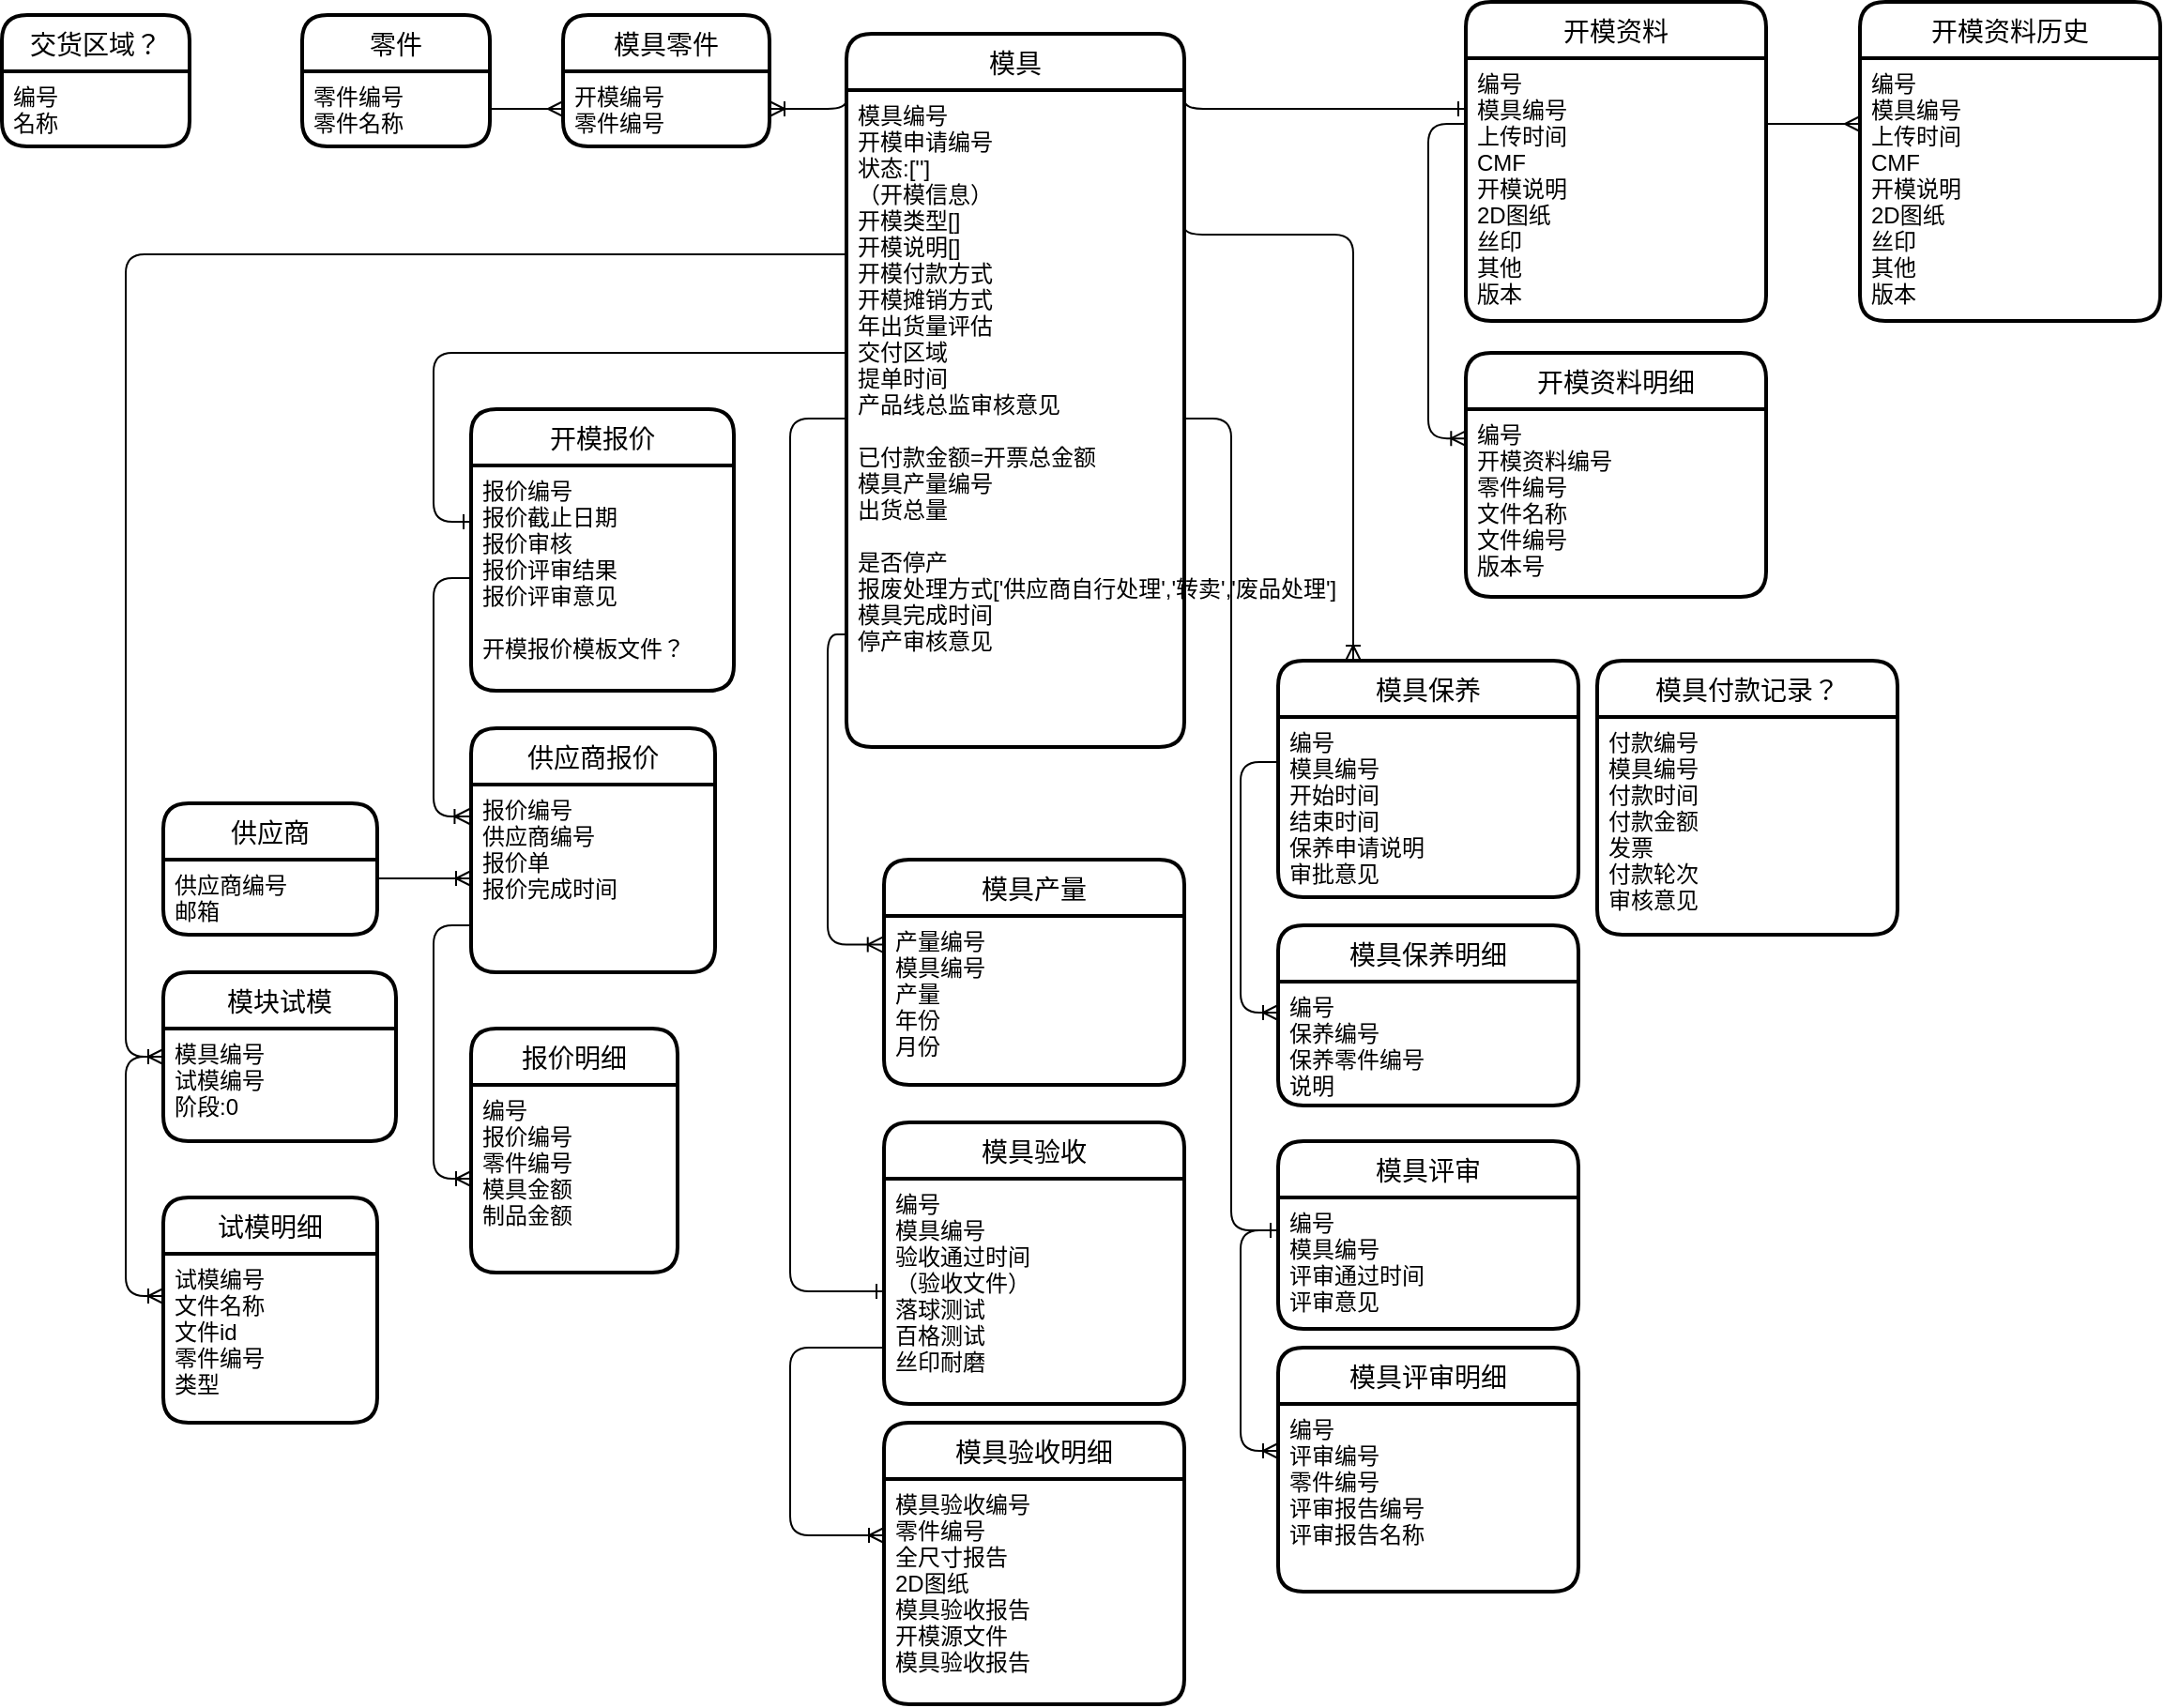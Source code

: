 <mxfile version="12.9.5" type="github">
  <diagram id="NsPrAINzQS3ARWFUSx2h" name="类图">
    <mxGraphModel dx="518" dy="290" grid="1" gridSize="10" guides="1" tooltips="1" connect="1" arrows="1" fold="1" page="1" pageScale="1" pageWidth="827" pageHeight="1169" math="0" shadow="0">
      <root>
        <mxCell id="0" />
        <mxCell id="1" parent="0" />
        <mxCell id="4ZtbwT0k7VQaQEq-_F7P-45" value="" style="edgeStyle=orthogonalEdgeStyle;fontSize=12;html=1;endArrow=none;startArrow=ERoneToMany;startFill=0;endFill=0;entryX=0;entryY=0.5;entryDx=0;entryDy=0;exitX=-0.006;exitY=0.17;exitDx=0;exitDy=0;exitPerimeter=0;" parent="1" source="4ZtbwT0k7VQaQEq-_F7P-41" target="4ZtbwT0k7VQaQEq-_F7P-38" edge="1">
          <mxGeometry width="100" height="100" relative="1" as="geometry">
            <mxPoint x="300" y="443" as="sourcePoint" />
            <mxPoint x="250" y="240" as="targetPoint" />
            <Array as="points">
              <mxPoint x="290" y="437" />
              <mxPoint x="290" y="310" />
            </Array>
          </mxGeometry>
        </mxCell>
        <mxCell id="4ZtbwT0k7VQaQEq-_F7P-37" value="开模报价" style="swimlane;childLayout=stackLayout;horizontal=1;startSize=30;horizontalStack=0;rounded=1;fontSize=14;fontStyle=0;strokeWidth=2;resizeParent=0;resizeLast=1;shadow=0;dashed=0;align=center;" parent="1" vertex="1">
          <mxGeometry x="310" y="220" width="140" height="150" as="geometry">
            <mxRectangle x="310" y="220" width="90" height="30" as="alternateBounds" />
          </mxGeometry>
        </mxCell>
        <mxCell id="4ZtbwT0k7VQaQEq-_F7P-38" value="报价编号&#xa;报价截止日期&#xa;报价审核&#xa;报价评审结果&#xa;报价评审意见&#xa;&#xa;开模报价模板文件？" style="align=left;strokeColor=none;fillColor=none;spacingLeft=4;fontSize=12;verticalAlign=top;resizable=0;rotatable=0;part=1;" parent="4ZtbwT0k7VQaQEq-_F7P-37" vertex="1">
          <mxGeometry y="30" width="140" height="120" as="geometry" />
        </mxCell>
        <mxCell id="phaZ8rM3X3tsjUS_MmY6-9" style="edgeStyle=orthogonalEdgeStyle;rounded=1;orthogonalLoop=1;jettySize=auto;html=1;startArrow=none;startFill=0;endArrow=ERoneToMany;endFill=0;elbow=vertical;strokeColor=#000000;entryX=-0.004;entryY=0.17;entryDx=0;entryDy=0;entryPerimeter=0;" edge="1" parent="1" source="4ZtbwT0k7VQaQEq-_F7P-36" target="4ZtbwT0k7VQaQEq-_F7P-68">
          <mxGeometry relative="1" as="geometry">
            <mxPoint x="529" y="270" as="sourcePoint" />
            <mxPoint x="520" y="430" as="targetPoint" />
            <Array as="points">
              <mxPoint x="500" y="340" />
              <mxPoint x="500" y="505" />
            </Array>
          </mxGeometry>
        </mxCell>
        <mxCell id="phaZ8rM3X3tsjUS_MmY6-15" style="edgeStyle=orthogonalEdgeStyle;rounded=1;orthogonalLoop=1;jettySize=auto;html=1;exitX=1;exitY=0.25;exitDx=0;exitDy=0;entryX=0;entryY=0.5;entryDx=0;entryDy=0;startArrow=none;startFill=0;endArrow=ERoneToMany;endFill=0;strokeColor=#000000;" edge="1" parent="1" source="phaZ8rM3X3tsjUS_MmY6-7" target="4ZtbwT0k7VQaQEq-_F7P-41">
          <mxGeometry relative="1" as="geometry" />
        </mxCell>
        <mxCell id="phaZ8rM3X3tsjUS_MmY6-18" style="edgeStyle=orthogonalEdgeStyle;rounded=1;orthogonalLoop=1;jettySize=auto;html=1;exitX=0.998;exitY=0.19;exitDx=0;exitDy=0;startArrow=none;startFill=0;endArrow=ERoneToMany;endFill=0;strokeColor=#000000;exitPerimeter=0;entryX=0.25;entryY=0;entryDx=0;entryDy=0;" edge="1" parent="1" source="4ZtbwT0k7VQaQEq-_F7P-36" target="phaZ8rM3X3tsjUS_MmY6-16">
          <mxGeometry relative="1" as="geometry">
            <mxPoint x="870" y="330" as="targetPoint" />
            <Array as="points">
              <mxPoint x="780" y="127" />
            </Array>
          </mxGeometry>
        </mxCell>
        <mxCell id="phaZ8rM3X3tsjUS_MmY6-39" style="edgeStyle=orthogonalEdgeStyle;rounded=1;orthogonalLoop=1;jettySize=auto;html=1;exitX=0;exitY=0.25;exitDx=0;exitDy=0;entryX=0;entryY=0.25;entryDx=0;entryDy=0;startArrow=none;startFill=0;endArrow=ERoneToMany;endFill=0;strokeColor=#000000;" edge="1" parent="1" source="phaZ8rM3X3tsjUS_MmY6-22" target="phaZ8rM3X3tsjUS_MmY6-26">
          <mxGeometry relative="1" as="geometry" />
        </mxCell>
        <mxCell id="phaZ8rM3X3tsjUS_MmY6-48" value="模具验收" style="swimlane;childLayout=stackLayout;horizontal=1;startSize=30;horizontalStack=0;rounded=1;fontSize=14;fontStyle=0;strokeWidth=2;resizeParent=0;resizeLast=1;shadow=0;dashed=0;align=center;" vertex="1" parent="1">
          <mxGeometry x="530" y="600" width="160" height="150" as="geometry">
            <mxRectangle x="530" y="600" width="90" height="30" as="alternateBounds" />
          </mxGeometry>
        </mxCell>
        <mxCell id="phaZ8rM3X3tsjUS_MmY6-49" value="编号&#xa;模具编号&#xa;验收通过时间&#xa;（验收文件）&#xa;落球测试&#xa;百格测试&#xa;丝印耐磨&#xa;" style="align=left;strokeColor=none;fillColor=none;spacingLeft=4;fontSize=12;verticalAlign=top;resizable=0;rotatable=0;part=1;" vertex="1" parent="phaZ8rM3X3tsjUS_MmY6-48">
          <mxGeometry y="30" width="160" height="120" as="geometry" />
        </mxCell>
        <mxCell id="phaZ8rM3X3tsjUS_MmY6-50" style="edgeStyle=orthogonalEdgeStyle;rounded=1;orthogonalLoop=1;jettySize=auto;html=1;exitX=0;exitY=0.5;exitDx=0;exitDy=0;entryX=0;entryY=0.5;entryDx=0;entryDy=0;startArrow=none;startFill=0;endArrow=ERone;endFill=0;strokeColor=#000000;fontColor=#BBBBBB;" edge="1" parent="1" source="4ZtbwT0k7VQaQEq-_F7P-36" target="phaZ8rM3X3tsjUS_MmY6-49">
          <mxGeometry relative="1" as="geometry">
            <Array as="points">
              <mxPoint x="480" y="225" />
              <mxPoint x="480" y="690" />
            </Array>
          </mxGeometry>
        </mxCell>
        <mxCell id="phaZ8rM3X3tsjUS_MmY6-54" style="edgeStyle=orthogonalEdgeStyle;rounded=1;orthogonalLoop=1;jettySize=auto;html=1;exitX=0;exitY=0.75;exitDx=0;exitDy=0;entryX=0;entryY=0.25;entryDx=0;entryDy=0;startArrow=none;startFill=0;endArrow=ERoneToMany;endFill=0;strokeColor=#000000;fontColor=#BBBBBB;" edge="1" parent="1" source="phaZ8rM3X3tsjUS_MmY6-49" target="phaZ8rM3X3tsjUS_MmY6-53">
          <mxGeometry relative="1" as="geometry">
            <Array as="points">
              <mxPoint x="480" y="720" />
              <mxPoint x="480" y="820" />
            </Array>
          </mxGeometry>
        </mxCell>
        <mxCell id="phaZ8rM3X3tsjUS_MmY6-63" style="edgeStyle=orthogonalEdgeStyle;rounded=1;orthogonalLoop=1;jettySize=auto;html=1;exitX=0;exitY=0.25;exitDx=0;exitDy=0;entryX=0;entryY=0.25;entryDx=0;entryDy=0;startArrow=none;startFill=0;endArrow=ERoneToMany;endFill=0;strokeColor=#000000;fontColor=#BBBBBB;" edge="1" parent="1" source="phaZ8rM3X3tsjUS_MmY6-60" target="phaZ8rM3X3tsjUS_MmY6-62">
          <mxGeometry relative="1" as="geometry" />
        </mxCell>
        <mxCell id="phaZ8rM3X3tsjUS_MmY6-64" style="edgeStyle=orthogonalEdgeStyle;rounded=1;orthogonalLoop=1;jettySize=auto;html=1;exitX=1;exitY=0.5;exitDx=0;exitDy=0;entryX=0;entryY=0.25;entryDx=0;entryDy=0;startArrow=none;startFill=0;endArrow=ERone;endFill=0;strokeColor=#000000;fontColor=#BBBBBB;" edge="1" parent="1" source="4ZtbwT0k7VQaQEq-_F7P-36" target="phaZ8rM3X3tsjUS_MmY6-60">
          <mxGeometry relative="1" as="geometry" />
        </mxCell>
        <mxCell id="phaZ8rM3X3tsjUS_MmY6-45" value="模具付款记录？" style="swimlane;childLayout=stackLayout;horizontal=1;startSize=30;horizontalStack=0;rounded=1;fontSize=14;fontStyle=0;strokeWidth=2;resizeParent=0;resizeLast=1;shadow=0;dashed=0;align=center;" vertex="1" parent="1">
          <mxGeometry x="910" y="354" width="160" height="146" as="geometry">
            <mxRectangle x="740" y="510" width="140" height="30" as="alternateBounds" />
          </mxGeometry>
        </mxCell>
        <mxCell id="phaZ8rM3X3tsjUS_MmY6-46" value="付款编号&#xa;模具编号&#xa;付款时间&#xa;付款金额&#xa;发票&#xa;付款轮次&#xa;审核意见" style="align=left;strokeColor=none;fillColor=none;spacingLeft=4;fontSize=12;verticalAlign=top;resizable=0;rotatable=0;part=1;" vertex="1" parent="phaZ8rM3X3tsjUS_MmY6-45">
          <mxGeometry y="30" width="160" height="116" as="geometry" />
        </mxCell>
        <mxCell id="phaZ8rM3X3tsjUS_MmY6-61" value="模具评审明细" style="swimlane;childLayout=stackLayout;horizontal=1;startSize=30;horizontalStack=0;rounded=1;fontSize=14;fontStyle=0;strokeWidth=2;resizeParent=0;resizeLast=1;shadow=0;dashed=0;align=center;" vertex="1" parent="1">
          <mxGeometry x="740" y="720" width="160" height="130" as="geometry">
            <mxRectangle x="710" y="600" width="90" height="30" as="alternateBounds" />
          </mxGeometry>
        </mxCell>
        <mxCell id="phaZ8rM3X3tsjUS_MmY6-62" value="编号&#xa;评审编号&#xa;零件编号&#xa;评审报告编号&#xa;评审报告名称&#xa;" style="align=left;strokeColor=none;fillColor=none;spacingLeft=4;fontSize=12;verticalAlign=top;resizable=0;rotatable=0;part=1;" vertex="1" parent="phaZ8rM3X3tsjUS_MmY6-61">
          <mxGeometry y="30" width="160" height="100" as="geometry" />
        </mxCell>
        <mxCell id="phaZ8rM3X3tsjUS_MmY6-79" style="edgeStyle=orthogonalEdgeStyle;rounded=1;orthogonalLoop=1;jettySize=auto;html=1;exitX=1;exitY=0;exitDx=0;exitDy=0;startArrow=none;startFill=0;endArrow=ERone;endFill=0;strokeColor=#000000;fontColor=#BBBBBB;" edge="1" parent="1" source="4ZtbwT0k7VQaQEq-_F7P-36" target="phaZ8rM3X3tsjUS_MmY6-74">
          <mxGeometry relative="1" as="geometry">
            <Array as="points">
              <mxPoint x="755" y="60" />
              <mxPoint x="755" y="60" />
            </Array>
          </mxGeometry>
        </mxCell>
        <mxCell id="phaZ8rM3X3tsjUS_MmY6-74" value="开模资料" style="swimlane;childLayout=stackLayout;horizontal=1;startSize=30;horizontalStack=0;rounded=1;fontSize=14;fontStyle=0;strokeWidth=2;resizeParent=0;resizeLast=1;shadow=0;dashed=0;align=center;" vertex="1" parent="1">
          <mxGeometry x="840" y="3" width="160" height="170" as="geometry">
            <mxRectangle x="115" y="555" width="90" height="30" as="alternateBounds" />
          </mxGeometry>
        </mxCell>
        <mxCell id="phaZ8rM3X3tsjUS_MmY6-75" value="编号&#xa;模具编号&#xa;上传时间&#xa;CMF&#xa;开模说明&#xa;2D图纸&#xa;丝印&#xa;其他&#xa;版本" style="align=left;strokeColor=none;fillColor=none;spacingLeft=4;fontSize=12;verticalAlign=top;resizable=0;rotatable=0;part=1;" vertex="1" parent="phaZ8rM3X3tsjUS_MmY6-74">
          <mxGeometry y="30" width="160" height="140" as="geometry" />
        </mxCell>
        <mxCell id="phaZ8rM3X3tsjUS_MmY6-82" style="edgeStyle=orthogonalEdgeStyle;rounded=1;orthogonalLoop=1;jettySize=auto;html=1;exitX=0;exitY=0.25;exitDx=0;exitDy=0;entryX=0.001;entryY=0.156;entryDx=0;entryDy=0;entryPerimeter=0;startArrow=none;startFill=0;endArrow=ERoneToMany;endFill=0;strokeColor=#000000;fontColor=#BBBBBB;" edge="1" parent="1" source="phaZ8rM3X3tsjUS_MmY6-75" target="phaZ8rM3X3tsjUS_MmY6-70">
          <mxGeometry relative="1" as="geometry" />
        </mxCell>
        <mxCell id="phaZ8rM3X3tsjUS_MmY6-83" style="edgeStyle=orthogonalEdgeStyle;rounded=1;orthogonalLoop=1;jettySize=auto;html=1;exitX=0;exitY=0.4;exitDx=0;exitDy=0;entryX=0;entryY=0.25;entryDx=0;entryDy=0;startArrow=none;startFill=0;endArrow=ERone;endFill=0;strokeColor=#000000;fontColor=#BBBBBB;exitPerimeter=0;" edge="1" parent="1" source="4ZtbwT0k7VQaQEq-_F7P-36" target="4ZtbwT0k7VQaQEq-_F7P-38">
          <mxGeometry relative="1" as="geometry" />
        </mxCell>
        <mxCell id="phaZ8rM3X3tsjUS_MmY6-16" value="模具保养" style="swimlane;childLayout=stackLayout;horizontal=1;startSize=30;horizontalStack=0;rounded=1;fontSize=14;fontStyle=0;strokeWidth=2;resizeParent=0;resizeLast=1;shadow=0;dashed=0;align=center;" vertex="1" parent="1">
          <mxGeometry x="740" y="354" width="160" height="126" as="geometry">
            <mxRectangle x="740" y="360" width="90" height="30" as="alternateBounds" />
          </mxGeometry>
        </mxCell>
        <mxCell id="phaZ8rM3X3tsjUS_MmY6-17" value="编号&#xa;模具编号&#xa;开始时间&#xa;结束时间&#xa;保养申请说明&#xa;审批意见" style="align=left;strokeColor=none;fillColor=none;spacingLeft=4;fontSize=12;verticalAlign=top;resizable=0;rotatable=0;part=1;" vertex="1" parent="phaZ8rM3X3tsjUS_MmY6-16">
          <mxGeometry y="30" width="160" height="96" as="geometry" />
        </mxCell>
        <mxCell id="phaZ8rM3X3tsjUS_MmY6-59" value="模具评审" style="swimlane;childLayout=stackLayout;horizontal=1;startSize=30;horizontalStack=0;rounded=1;fontSize=14;fontStyle=0;strokeWidth=2;resizeParent=0;resizeLast=1;shadow=0;dashed=0;align=center;" vertex="1" parent="1">
          <mxGeometry x="740" y="610" width="160" height="100" as="geometry">
            <mxRectangle x="710" y="600" width="90" height="30" as="alternateBounds" />
          </mxGeometry>
        </mxCell>
        <mxCell id="phaZ8rM3X3tsjUS_MmY6-60" value="编号&#xa;模具编号&#xa;评审通过时间&#xa;评审意见&#xa;" style="align=left;strokeColor=none;fillColor=none;spacingLeft=4;fontSize=12;verticalAlign=top;resizable=0;rotatable=0;part=1;" vertex="1" parent="phaZ8rM3X3tsjUS_MmY6-59">
          <mxGeometry y="30" width="160" height="70" as="geometry" />
        </mxCell>
        <mxCell id="phaZ8rM3X3tsjUS_MmY6-69" value="开模资料明细" style="swimlane;childLayout=stackLayout;horizontal=1;startSize=30;horizontalStack=0;rounded=1;fontSize=14;fontStyle=0;strokeWidth=2;resizeParent=0;resizeLast=1;shadow=0;dashed=0;align=center;" vertex="1" parent="1">
          <mxGeometry x="840" y="190" width="160" height="130" as="geometry">
            <mxRectangle x="115" y="555" width="90" height="30" as="alternateBounds" />
          </mxGeometry>
        </mxCell>
        <mxCell id="phaZ8rM3X3tsjUS_MmY6-70" value="编号&#xa;开模资料编号&#xa;零件编号&#xa;文件名称&#xa;文件编号&#xa;版本号&#xa;&#xa;&#xa;" style="align=left;strokeColor=none;fillColor=none;spacingLeft=4;fontSize=12;verticalAlign=top;resizable=0;rotatable=0;part=1;" vertex="1" parent="phaZ8rM3X3tsjUS_MmY6-69">
          <mxGeometry y="30" width="160" height="100" as="geometry" />
        </mxCell>
        <mxCell id="phaZ8rM3X3tsjUS_MmY6-84" style="edgeStyle=orthogonalEdgeStyle;rounded=1;orthogonalLoop=1;jettySize=auto;html=1;exitX=1;exitY=0.5;exitDx=0;exitDy=0;entryX=0;entryY=0.5;entryDx=0;entryDy=0;startArrow=none;startFill=0;endArrow=ERmany;endFill=0;strokeColor=#000000;fontColor=#BBBBBB;" edge="1" parent="1" source="phaZ8rM3X3tsjUS_MmY6-3" target="phaZ8rM3X3tsjUS_MmY6-14">
          <mxGeometry relative="1" as="geometry" />
        </mxCell>
        <mxCell id="phaZ8rM3X3tsjUS_MmY6-13" value="模具零件" style="swimlane;childLayout=stackLayout;horizontal=1;startSize=30;horizontalStack=0;rounded=1;fontSize=14;fontStyle=0;strokeWidth=2;resizeParent=0;resizeLast=1;shadow=0;dashed=0;align=center;" vertex="1" parent="1">
          <mxGeometry x="359" y="10" width="110" height="70" as="geometry">
            <mxRectangle x="320" y="10" width="120" height="30" as="alternateBounds" />
          </mxGeometry>
        </mxCell>
        <mxCell id="phaZ8rM3X3tsjUS_MmY6-14" value="开模编号&#xa;零件编号&#xa;" style="align=left;strokeColor=none;fillColor=none;spacingLeft=4;fontSize=12;verticalAlign=top;resizable=0;rotatable=0;part=1;" vertex="1" parent="phaZ8rM3X3tsjUS_MmY6-13">
          <mxGeometry y="30" width="110" height="40" as="geometry" />
        </mxCell>
        <mxCell id="phaZ8rM3X3tsjUS_MmY6-86" style="edgeStyle=orthogonalEdgeStyle;rounded=1;orthogonalLoop=1;jettySize=auto;html=1;exitX=0;exitY=0;exitDx=0;exitDy=0;startArrow=none;startFill=0;endArrow=ERoneToMany;endFill=0;strokeColor=#000000;fontColor=#BBBBBB;" edge="1" parent="1" source="4ZtbwT0k7VQaQEq-_F7P-36" target="phaZ8rM3X3tsjUS_MmY6-14">
          <mxGeometry relative="1" as="geometry">
            <Array as="points">
              <mxPoint x="510" y="60" />
            </Array>
          </mxGeometry>
        </mxCell>
        <mxCell id="phaZ8rM3X3tsjUS_MmY6-2" value="零件" style="swimlane;childLayout=stackLayout;horizontal=1;startSize=30;horizontalStack=0;rounded=1;fontSize=14;fontStyle=0;strokeWidth=2;resizeParent=0;resizeLast=1;shadow=0;dashed=0;align=center;" vertex="1" parent="1">
          <mxGeometry x="220" y="10" width="100" height="70" as="geometry">
            <mxRectangle x="240" y="40" width="60" height="30" as="alternateBounds" />
          </mxGeometry>
        </mxCell>
        <mxCell id="phaZ8rM3X3tsjUS_MmY6-3" value="零件编号&#xa;零件名称" style="align=left;strokeColor=none;fillColor=none;spacingLeft=4;fontSize=12;verticalAlign=top;resizable=0;rotatable=0;part=1;" vertex="1" parent="phaZ8rM3X3tsjUS_MmY6-2">
          <mxGeometry y="30" width="100" height="40" as="geometry" />
        </mxCell>
        <mxCell id="4ZtbwT0k7VQaQEq-_F7P-35" value="模具" style="swimlane;childLayout=stackLayout;horizontal=1;startSize=30;horizontalStack=0;rounded=1;fontSize=14;fontStyle=0;strokeWidth=2;resizeParent=0;resizeLast=1;shadow=0;dashed=0;align=center;" parent="1" vertex="1">
          <mxGeometry x="510" y="20" width="180" height="380" as="geometry">
            <mxRectangle x="530" y="220" width="60" height="30" as="alternateBounds" />
          </mxGeometry>
        </mxCell>
        <mxCell id="4ZtbwT0k7VQaQEq-_F7P-36" value="模具编号&#xa;开模申请编号&#xa;状态:[&#39;&#39;]&#xa;（开模信息）&#xa;开模类型[]&#xa;开模说明[]&#xa;开模付款方式&#xa;开模摊销方式&#xa;年出货量评估&#xa;交付区域&#xa;提单时间&#xa;产品线总监审核意见&#xa;&#xa;已付款金额=开票总金额&#xa;模具产量编号&#xa;出货总量&#xa;&#xa;是否停产&#xa;报废处理方式[&#39;供应商自行处理&#39;,&#39;转卖&#39;,&#39;废品处理&#39;]&#xa;模具完成时间&#xa;停产审核意见" style="align=left;strokeColor=none;fillColor=none;spacingLeft=4;fontSize=12;verticalAlign=top;resizable=0;rotatable=0;part=1;" parent="4ZtbwT0k7VQaQEq-_F7P-35" vertex="1">
          <mxGeometry y="30" width="180" height="350" as="geometry" />
        </mxCell>
        <mxCell id="4ZtbwT0k7VQaQEq-_F7P-67" value="模具产量" style="swimlane;childLayout=stackLayout;horizontal=1;startSize=30;horizontalStack=0;rounded=1;fontSize=14;fontStyle=0;strokeWidth=2;resizeParent=0;resizeLast=1;shadow=0;dashed=0;align=center;" parent="1" vertex="1">
          <mxGeometry x="530" y="460" width="160" height="120" as="geometry">
            <mxRectangle x="530" y="510" width="90" height="30" as="alternateBounds" />
          </mxGeometry>
        </mxCell>
        <mxCell id="4ZtbwT0k7VQaQEq-_F7P-68" value="产量编号&#xa;模具编号&#xa;产量&#xa;年份&#xa;月份" style="align=left;strokeColor=none;fillColor=none;spacingLeft=4;fontSize=12;verticalAlign=top;resizable=0;rotatable=0;part=1;" parent="4ZtbwT0k7VQaQEq-_F7P-67" vertex="1">
          <mxGeometry y="30" width="160" height="90" as="geometry" />
        </mxCell>
        <mxCell id="phaZ8rM3X3tsjUS_MmY6-21" value="模块试模" style="swimlane;childLayout=stackLayout;horizontal=1;startSize=30;horizontalStack=0;rounded=1;fontSize=14;fontStyle=0;strokeWidth=2;resizeParent=0;resizeLast=1;shadow=0;dashed=0;align=center;" vertex="1" parent="1">
          <mxGeometry x="146" y="520" width="124" height="90" as="geometry" />
        </mxCell>
        <mxCell id="phaZ8rM3X3tsjUS_MmY6-22" value="模具编号&#xa;试模编号&#xa;阶段:0" style="align=left;strokeColor=none;fillColor=none;spacingLeft=4;fontSize=12;verticalAlign=top;resizable=0;rotatable=0;part=1;" vertex="1" parent="phaZ8rM3X3tsjUS_MmY6-21">
          <mxGeometry y="30" width="124" height="60" as="geometry" />
        </mxCell>
        <mxCell id="phaZ8rM3X3tsjUS_MmY6-92" style="edgeStyle=orthogonalEdgeStyle;rounded=1;orthogonalLoop=1;jettySize=auto;html=1;exitX=0;exitY=0.25;exitDx=0;exitDy=0;entryX=0;entryY=0.5;entryDx=0;entryDy=0;startArrow=none;startFill=0;endArrow=ERoneToMany;endFill=0;strokeColor=#000000;fontColor=#BBBBBB;" edge="1" parent="1" source="4ZtbwT0k7VQaQEq-_F7P-36" target="phaZ8rM3X3tsjUS_MmY6-21">
          <mxGeometry relative="1" as="geometry" />
        </mxCell>
        <mxCell id="4ZtbwT0k7VQaQEq-_F7P-40" value="供应商报价" style="swimlane;childLayout=stackLayout;horizontal=1;startSize=30;horizontalStack=0;rounded=1;fontSize=14;fontStyle=0;strokeWidth=2;resizeParent=0;resizeLast=1;shadow=0;dashed=0;align=center;" parent="1" vertex="1">
          <mxGeometry x="310" y="390" width="130" height="130" as="geometry">
            <mxRectangle x="320" y="400" width="120" height="30" as="alternateBounds" />
          </mxGeometry>
        </mxCell>
        <mxCell id="4ZtbwT0k7VQaQEq-_F7P-41" value="报价编号&#xa;供应商编号&#xa;报价单&#xa;报价完成时间" style="align=left;strokeColor=none;fillColor=none;spacingLeft=4;fontSize=12;verticalAlign=top;resizable=0;rotatable=0;part=1;" parent="4ZtbwT0k7VQaQEq-_F7P-40" vertex="1">
          <mxGeometry y="30" width="130" height="100" as="geometry" />
        </mxCell>
        <mxCell id="phaZ8rM3X3tsjUS_MmY6-77" value="开模资料历史" style="swimlane;childLayout=stackLayout;horizontal=1;startSize=30;horizontalStack=0;rounded=1;fontSize=14;fontStyle=0;strokeWidth=2;resizeParent=0;resizeLast=1;shadow=0;dashed=0;align=center;" vertex="1" parent="1">
          <mxGeometry x="1050" y="3" width="160" height="170" as="geometry">
            <mxRectangle x="115" y="555" width="90" height="30" as="alternateBounds" />
          </mxGeometry>
        </mxCell>
        <mxCell id="phaZ8rM3X3tsjUS_MmY6-78" value="编号&#xa;模具编号&#xa;上传时间&#xa;CMF&#xa;开模说明&#xa;2D图纸&#xa;丝印&#xa;其他&#xa;版本" style="align=left;strokeColor=none;fillColor=none;spacingLeft=4;fontSize=12;verticalAlign=top;resizable=0;rotatable=0;part=1;" vertex="1" parent="phaZ8rM3X3tsjUS_MmY6-77">
          <mxGeometry y="30" width="160" height="140" as="geometry" />
        </mxCell>
        <mxCell id="phaZ8rM3X3tsjUS_MmY6-96" style="edgeStyle=orthogonalEdgeStyle;rounded=1;orthogonalLoop=1;jettySize=auto;html=1;exitX=1;exitY=0.25;exitDx=0;exitDy=0;entryX=0;entryY=0.25;entryDx=0;entryDy=0;startArrow=none;startFill=0;endArrow=ERmany;endFill=0;strokeColor=#000000;fontColor=#BBBBBB;" edge="1" parent="1" source="phaZ8rM3X3tsjUS_MmY6-75" target="phaZ8rM3X3tsjUS_MmY6-78">
          <mxGeometry relative="1" as="geometry" />
        </mxCell>
        <mxCell id="phaZ8rM3X3tsjUS_MmY6-99" value="模具保养明细" style="swimlane;childLayout=stackLayout;horizontal=1;startSize=30;horizontalStack=0;rounded=1;fontSize=14;fontStyle=0;strokeWidth=2;resizeParent=0;resizeLast=1;shadow=0;dashed=0;align=center;" vertex="1" parent="1">
          <mxGeometry x="740" y="495" width="160" height="96" as="geometry">
            <mxRectangle x="740" y="360" width="90" height="30" as="alternateBounds" />
          </mxGeometry>
        </mxCell>
        <mxCell id="phaZ8rM3X3tsjUS_MmY6-100" value="编号&#xa;保养编号&#xa;保养零件编号&#xa;说明&#xa;" style="align=left;strokeColor=none;fillColor=none;spacingLeft=4;fontSize=12;verticalAlign=top;resizable=0;rotatable=0;part=1;" vertex="1" parent="phaZ8rM3X3tsjUS_MmY6-99">
          <mxGeometry y="30" width="160" height="66" as="geometry" />
        </mxCell>
        <mxCell id="phaZ8rM3X3tsjUS_MmY6-101" style="edgeStyle=orthogonalEdgeStyle;rounded=1;orthogonalLoop=1;jettySize=auto;html=1;exitX=0;exitY=0.25;exitDx=0;exitDy=0;entryX=0;entryY=0.25;entryDx=0;entryDy=0;startArrow=none;startFill=0;endArrow=ERoneToMany;endFill=0;strokeColor=#000000;fontColor=#BBBBBB;" edge="1" parent="1" source="phaZ8rM3X3tsjUS_MmY6-17" target="phaZ8rM3X3tsjUS_MmY6-100">
          <mxGeometry relative="1" as="geometry" />
        </mxCell>
        <mxCell id="phaZ8rM3X3tsjUS_MmY6-88" value="交货区域？" style="swimlane;childLayout=stackLayout;horizontal=1;startSize=30;horizontalStack=0;rounded=1;fontSize=14;fontStyle=0;strokeWidth=2;resizeParent=0;resizeLast=1;shadow=0;dashed=0;align=center;" vertex="1" parent="1">
          <mxGeometry x="60" y="10" width="100" height="70" as="geometry">
            <mxRectangle x="240" y="40" width="60" height="30" as="alternateBounds" />
          </mxGeometry>
        </mxCell>
        <mxCell id="phaZ8rM3X3tsjUS_MmY6-89" value="编号&#xa;名称" style="align=left;strokeColor=none;fillColor=none;spacingLeft=4;fontSize=12;verticalAlign=top;resizable=0;rotatable=0;part=1;" vertex="1" parent="phaZ8rM3X3tsjUS_MmY6-88">
          <mxGeometry y="30" width="100" height="40" as="geometry" />
        </mxCell>
        <mxCell id="phaZ8rM3X3tsjUS_MmY6-52" value="模具验收明细" style="swimlane;childLayout=stackLayout;horizontal=1;startSize=30;horizontalStack=0;rounded=1;fontSize=14;fontStyle=0;strokeWidth=2;resizeParent=0;resizeLast=1;shadow=0;dashed=0;align=center;" vertex="1" parent="1">
          <mxGeometry x="530" y="760" width="160" height="150" as="geometry">
            <mxRectangle x="530" y="780" width="120" height="30" as="alternateBounds" />
          </mxGeometry>
        </mxCell>
        <mxCell id="phaZ8rM3X3tsjUS_MmY6-53" value="模具验收编号&#xa;零件编号&#xa;全尺寸报告&#xa;2D图纸&#xa;模具验收报告&#xa;开模源文件&#xa;模具验收报告" style="align=left;strokeColor=none;fillColor=none;spacingLeft=4;fontSize=12;verticalAlign=top;resizable=0;rotatable=0;part=1;" vertex="1" parent="phaZ8rM3X3tsjUS_MmY6-52">
          <mxGeometry y="30" width="160" height="120" as="geometry" />
        </mxCell>
        <mxCell id="phaZ8rM3X3tsjUS_MmY6-6" value="供应商" style="swimlane;childLayout=stackLayout;horizontal=1;startSize=30;horizontalStack=0;rounded=1;fontSize=14;fontStyle=0;strokeWidth=2;resizeParent=0;resizeLast=1;shadow=0;dashed=0;align=center;" vertex="1" parent="1">
          <mxGeometry x="146" y="430" width="114" height="70" as="geometry">
            <mxRectangle x="146" y="440" width="70" height="30" as="alternateBounds" />
          </mxGeometry>
        </mxCell>
        <mxCell id="phaZ8rM3X3tsjUS_MmY6-7" value="供应商编号&#xa;邮箱" style="align=left;strokeColor=none;fillColor=none;spacingLeft=4;fontSize=12;verticalAlign=top;resizable=0;rotatable=0;part=1;" vertex="1" parent="phaZ8rM3X3tsjUS_MmY6-6">
          <mxGeometry y="30" width="114" height="40" as="geometry" />
        </mxCell>
        <mxCell id="phaZ8rM3X3tsjUS_MmY6-94" value="报价明细" style="swimlane;childLayout=stackLayout;horizontal=1;startSize=30;horizontalStack=0;rounded=1;fontSize=14;fontStyle=0;strokeWidth=2;resizeParent=0;resizeLast=1;shadow=0;dashed=0;align=center;" vertex="1" parent="1">
          <mxGeometry x="310" y="550" width="110" height="130" as="geometry" />
        </mxCell>
        <mxCell id="phaZ8rM3X3tsjUS_MmY6-95" value="编号&#xa;报价编号&#xa;零件编号 &#xa;模具金额 &#xa;制品金额" style="align=left;strokeColor=none;fillColor=none;spacingLeft=4;fontSize=12;verticalAlign=top;resizable=0;rotatable=0;part=1;" vertex="1" parent="phaZ8rM3X3tsjUS_MmY6-94">
          <mxGeometry y="30" width="110" height="100" as="geometry" />
        </mxCell>
        <mxCell id="phaZ8rM3X3tsjUS_MmY6-105" style="edgeStyle=orthogonalEdgeStyle;rounded=1;orthogonalLoop=1;jettySize=auto;html=1;exitX=0;exitY=0.75;exitDx=0;exitDy=0;entryX=0;entryY=0.5;entryDx=0;entryDy=0;startArrow=none;startFill=0;endArrow=ERoneToMany;endFill=0;strokeColor=#000000;fontColor=#BBBBBB;" edge="1" parent="1" source="4ZtbwT0k7VQaQEq-_F7P-41" target="phaZ8rM3X3tsjUS_MmY6-95">
          <mxGeometry relative="1" as="geometry" />
        </mxCell>
        <mxCell id="phaZ8rM3X3tsjUS_MmY6-25" value="试模明细" style="swimlane;childLayout=stackLayout;horizontal=1;startSize=30;horizontalStack=0;rounded=1;fontSize=14;fontStyle=0;strokeWidth=2;resizeParent=0;resizeLast=1;shadow=0;dashed=0;align=center;" vertex="1" parent="1">
          <mxGeometry x="146" y="640" width="114" height="120" as="geometry" />
        </mxCell>
        <mxCell id="phaZ8rM3X3tsjUS_MmY6-26" value="试模编号&#xa;文件名称&#xa;文件id&#xa;零件编号&#xa;类型" style="align=left;strokeColor=none;fillColor=none;spacingLeft=4;fontSize=12;verticalAlign=top;resizable=0;rotatable=0;part=1;" vertex="1" parent="phaZ8rM3X3tsjUS_MmY6-25">
          <mxGeometry y="30" width="114" height="90" as="geometry" />
        </mxCell>
      </root>
    </mxGraphModel>
  </diagram>
</mxfile>
